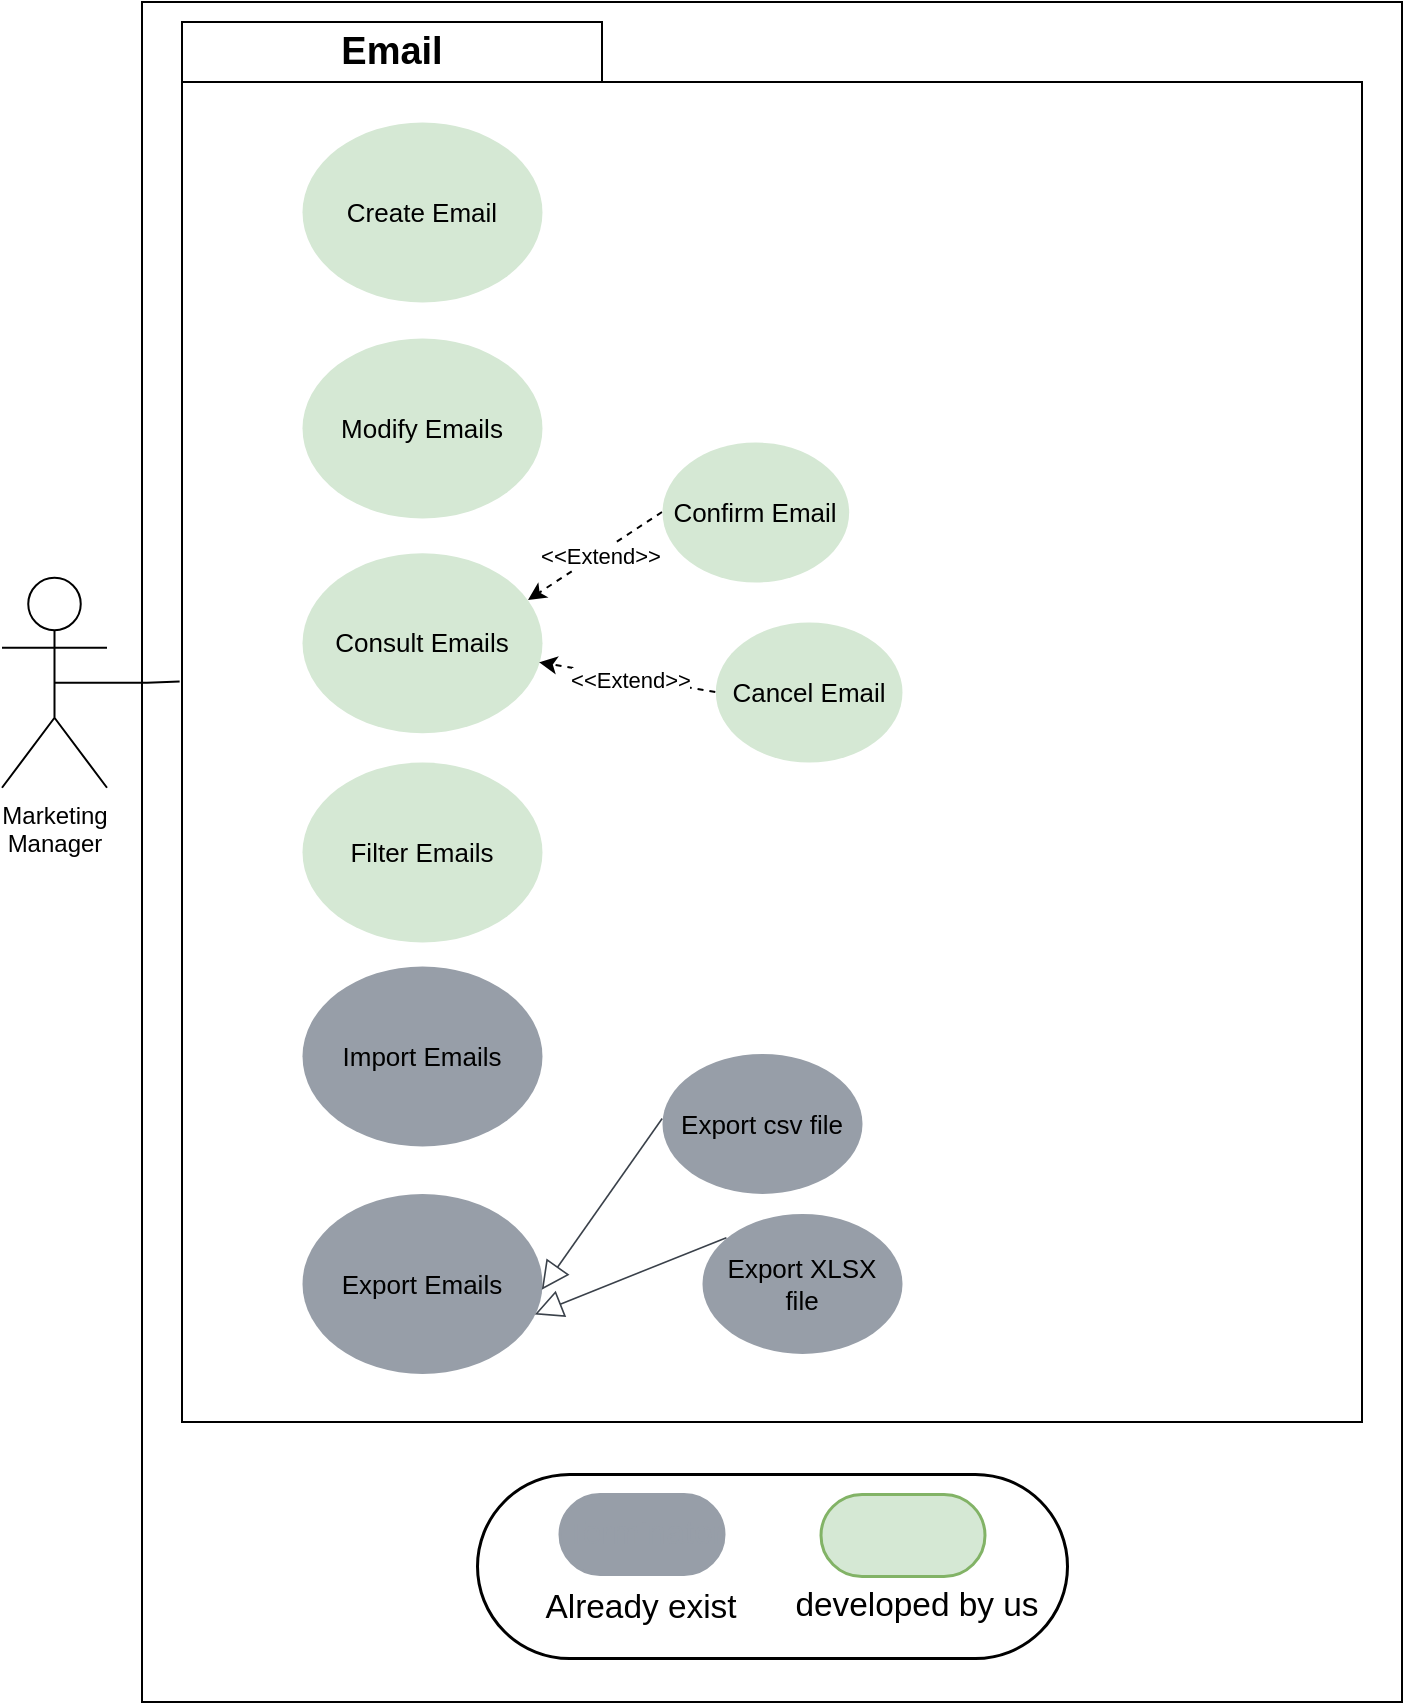 <mxfile version="27.2.0">
  <diagram name="Page-1" id="5Rc6Ezho4QFnXNCgOh6-">
    <mxGraphModel dx="3804" dy="1506" grid="1" gridSize="10" guides="1" tooltips="1" connect="1" arrows="1" fold="1" page="1" pageScale="1" pageWidth="827" pageHeight="1169" math="0" shadow="0">
      <root>
        <mxCell id="0" />
        <mxCell id="1" parent="0" />
        <mxCell id="T7Y7Nt0oXqHKT2gE6_8J-78" value="" style="rounded=0;whiteSpace=wrap;html=1;" parent="1" vertex="1">
          <mxGeometry x="-410" y="150" width="630" height="850" as="geometry" />
        </mxCell>
        <mxCell id="T7Y7Nt0oXqHKT2gE6_8J-1" value="Email" style="shape=folder;fontStyle=1;tabWidth=210;tabHeight=30;tabPosition=left;html=1;boundedLbl=1;labelInHeader=1;container=0;collapsible=0;whiteSpace=wrap;fontSize=19;" parent="1" vertex="1">
          <mxGeometry x="-390" y="160" width="590" height="700" as="geometry" />
        </mxCell>
        <mxCell id="T7Y7Nt0oXqHKT2gE6_8J-2" value="Marketing&lt;br&gt;Manager" style="shape=umlActor;verticalLabelPosition=bottom;verticalAlign=top;html=1;outlineConnect=0;" parent="1" vertex="1">
          <mxGeometry x="-480" y="437.88" width="52.5" height="105" as="geometry" />
        </mxCell>
        <mxCell id="T7Y7Nt0oXqHKT2gE6_8J-5" value="Export csv file" style="html=1;overflow=block;blockSpacing=1;whiteSpace=wrap;ellipse;fontSize=13;spacing=3.8;strokeOpacity=0;fillOpacity=100;rounded=1;absoluteArcSize=1;arcSize=9;fillColor=#979ea8;strokeWidth=1.5;lucidId=2WIeNPYyiRF.;" parent="1" vertex="1">
          <mxGeometry x="-150.0" y="675.712" width="100" height="70" as="geometry" />
        </mxCell>
        <mxCell id="T7Y7Nt0oXqHKT2gE6_8J-6" value="Export XLSX file" style="html=1;overflow=block;blockSpacing=1;whiteSpace=wrap;ellipse;fontSize=13;spacing=3.8;strokeOpacity=0;fillOpacity=100;rounded=1;absoluteArcSize=1;arcSize=9;fillColor=#979ea8;strokeWidth=1.5;lucidId=oXIemN2lJ.WZ;" parent="1" vertex="1">
          <mxGeometry x="-130" y="755.712" width="100" height="70" as="geometry" />
        </mxCell>
        <mxCell id="T7Y7Nt0oXqHKT2gE6_8J-23" value="Import Emails" style="html=1;overflow=block;blockSpacing=1;whiteSpace=wrap;ellipse;fontSize=13;spacing=3.8;strokeOpacity=0;fillOpacity=100;rounded=1;absoluteArcSize=1;arcSize=9;fillColor=#979ea8;strokeWidth=1.5;lucidId=~yIeRCyaMfPm;" parent="1" vertex="1">
          <mxGeometry x="-330" y="631.996" width="120" height="90" as="geometry" />
        </mxCell>
        <mxCell id="T7Y7Nt0oXqHKT2gE6_8J-24" value="Modify Emails" style="html=1;overflow=block;blockSpacing=1;whiteSpace=wrap;ellipse;fontSize=13;spacing=3.8;strokeOpacity=0;fillOpacity=100;rounded=1;absoluteArcSize=1;arcSize=9;fillColor=#d5e8d4;strokeWidth=1.5;lucidId=1yIeQ48BPR4-;strokeColor=#82b366;" parent="1" vertex="1">
          <mxGeometry x="-330" y="318.002" width="120" height="90" as="geometry" />
        </mxCell>
        <mxCell id="T7Y7Nt0oXqHKT2gE6_8J-25" value="Create Email" style="html=1;overflow=block;blockSpacing=1;whiteSpace=wrap;ellipse;fontSize=13;spacing=3.8;strokeOpacity=0;fillOpacity=100;rounded=1;absoluteArcSize=1;arcSize=9;fillColor=#d5e8d4;strokeWidth=1.5;lucidId=~xIeha3OeAVz;strokeColor=#82b366;" parent="1" vertex="1">
          <mxGeometry x="-330" y="209.999" width="120" height="90" as="geometry" />
        </mxCell>
        <mxCell id="T7Y7Nt0oXqHKT2gE6_8J-26" value="Export Emails" style="html=1;overflow=block;blockSpacing=1;whiteSpace=wrap;ellipse;fontSize=13;spacing=3.8;strokeOpacity=0;fillOpacity=100;rounded=1;absoluteArcSize=1;arcSize=9;fillColor=#979ea8;strokeWidth=1.5;lucidId=1VIeGqV82j3G;" parent="1" vertex="1">
          <mxGeometry x="-330" y="745.713" width="120" height="90" as="geometry" />
        </mxCell>
        <mxCell id="T7Y7Nt0oXqHKT2gE6_8J-27" value="" style="html=1;jettySize=18;whiteSpace=wrap;fontSize=13;strokeColor=#3a414a;strokeOpacity=100;strokeWidth=0.8;rounded=0;startArrow=none;endArrow=block;endFill=0;endSize=12;exitX=0.122;exitY=0.173;exitPerimeter=0;entryX=0.97;entryY=0.672;entryPerimeter=0;lucidId=KYIeURdQv7Vc;" parent="1" source="T7Y7Nt0oXqHKT2gE6_8J-6" target="T7Y7Nt0oXqHKT2gE6_8J-26" edge="1">
          <mxGeometry width="100" height="100" relative="1" as="geometry">
            <Array as="points" />
          </mxGeometry>
        </mxCell>
        <mxCell id="T7Y7Nt0oXqHKT2gE6_8J-28" value="" style="html=1;jettySize=18;whiteSpace=wrap;fontSize=13;strokeColor=#3a414a;strokeOpacity=100;strokeWidth=0.8;rounded=0;startArrow=none;endArrow=block;endFill=0;endSize=12;exitX=0.001;exitY=0.465;exitPerimeter=0;entryX=0.999;entryY=0.535;entryPerimeter=0;lucidId=GYIe1NvaI2Ca;" parent="1" source="T7Y7Nt0oXqHKT2gE6_8J-5" target="T7Y7Nt0oXqHKT2gE6_8J-26" edge="1">
          <mxGeometry width="100" height="100" relative="1" as="geometry">
            <Array as="points" />
          </mxGeometry>
        </mxCell>
        <mxCell id="T7Y7Nt0oXqHKT2gE6_8J-29" value="Consult Emails" style="html=1;overflow=block;blockSpacing=1;whiteSpace=wrap;ellipse;fontSize=13;spacing=3.8;strokeOpacity=0;fillOpacity=100;rounded=1;absoluteArcSize=1;arcSize=9;fillColor=#d5e8d4;strokeWidth=1.5;lucidId=1yIeQ48BPR4-;strokeColor=#82b366;" parent="1" vertex="1">
          <mxGeometry x="-330" y="425.353" width="120" height="90" as="geometry" />
        </mxCell>
        <mxCell id="T7Y7Nt0oXqHKT2gE6_8J-30" style="edgeStyle=orthogonalEdgeStyle;rounded=0;orthogonalLoop=1;jettySize=auto;html=1;exitX=0.5;exitY=0.5;exitDx=0;exitDy=0;exitPerimeter=0;entryX=-0.002;entryY=0.471;entryDx=0;entryDy=0;entryPerimeter=0;endArrow=none;startFill=0;" parent="1" source="T7Y7Nt0oXqHKT2gE6_8J-2" target="T7Y7Nt0oXqHKT2gE6_8J-1" edge="1">
          <mxGeometry relative="1" as="geometry" />
        </mxCell>
        <mxCell id="T7Y7Nt0oXqHKT2gE6_8J-67" value="Filter Emails" style="html=1;overflow=block;blockSpacing=1;whiteSpace=wrap;ellipse;fontSize=13;spacing=3.8;strokeOpacity=0;fillOpacity=100;rounded=1;absoluteArcSize=1;arcSize=9;fillColor=#d5e8d4;strokeWidth=1.5;lucidId=1yIeQ48BPR4-;strokeColor=#82b366;" parent="1" vertex="1">
          <mxGeometry x="-330" y="530.003" width="120" height="90" as="geometry" />
        </mxCell>
        <mxCell id="T7Y7Nt0oXqHKT2gE6_8J-68" style="rounded=0;orthogonalLoop=1;jettySize=auto;html=1;exitX=0;exitY=0.5;exitDx=0;exitDy=0;dashed=1;" parent="1" source="T7Y7Nt0oXqHKT2gE6_8J-70" edge="1">
          <mxGeometry relative="1" as="geometry">
            <mxPoint x="-217" y="449" as="targetPoint" />
          </mxGeometry>
        </mxCell>
        <mxCell id="T7Y7Nt0oXqHKT2gE6_8J-69" value="&amp;lt;&amp;lt;Extend&amp;gt;&amp;gt;" style="edgeLabel;html=1;align=center;verticalAlign=middle;resizable=0;points=[];" parent="T7Y7Nt0oXqHKT2gE6_8J-68" vertex="1" connectable="0">
          <mxGeometry x="-0.036" y="1" relative="1" as="geometry">
            <mxPoint as="offset" />
          </mxGeometry>
        </mxCell>
        <mxCell id="T7Y7Nt0oXqHKT2gE6_8J-70" value="Confirm Email" style="html=1;overflow=block;blockSpacing=1;whiteSpace=wrap;ellipse;fontSize=13;spacing=3.8;strokeOpacity=0;fillOpacity=100;rounded=1;absoluteArcSize=1;arcSize=9;fillColor=#d5e8d4;strokeWidth=1.5;lucidId=1yIeQ48BPR4-;strokeColor=#82b366;" parent="1" vertex="1">
          <mxGeometry x="-150" y="370.003" width="93.34" height="70" as="geometry" />
        </mxCell>
        <mxCell id="T7Y7Nt0oXqHKT2gE6_8J-75" style="rounded=0;orthogonalLoop=1;jettySize=auto;html=1;exitX=0;exitY=0.5;exitDx=0;exitDy=0;dashed=1;" parent="1" source="T7Y7Nt0oXqHKT2gE6_8J-77" target="T7Y7Nt0oXqHKT2gE6_8J-29" edge="1">
          <mxGeometry relative="1" as="geometry">
            <mxPoint x="-230.34" y="539.87" as="targetPoint" />
          </mxGeometry>
        </mxCell>
        <mxCell id="T7Y7Nt0oXqHKT2gE6_8J-76" value="&amp;lt;&amp;lt;Extend&amp;gt;&amp;gt;" style="edgeLabel;html=1;align=center;verticalAlign=middle;resizable=0;points=[];" parent="T7Y7Nt0oXqHKT2gE6_8J-75" vertex="1" connectable="0">
          <mxGeometry x="-0.036" y="1" relative="1" as="geometry">
            <mxPoint as="offset" />
          </mxGeometry>
        </mxCell>
        <mxCell id="T7Y7Nt0oXqHKT2gE6_8J-77" value="Cancel Email" style="html=1;overflow=block;blockSpacing=1;whiteSpace=wrap;ellipse;fontSize=13;spacing=3.8;strokeOpacity=0;fillOpacity=100;rounded=1;absoluteArcSize=1;arcSize=9;fillColor=#d5e8d4;strokeWidth=1.5;lucidId=1yIeQ48BPR4-;strokeColor=#82b366;" parent="1" vertex="1">
          <mxGeometry x="-123.34" y="460.003" width="93.34" height="70" as="geometry" />
        </mxCell>
        <mxCell id="T7Y7Nt0oXqHKT2gE6_8J-79" value="" style="group" parent="1" vertex="1" connectable="0">
          <mxGeometry x="-242.5" y="886" width="295" height="92" as="geometry" />
        </mxCell>
        <mxCell id="T7Y7Nt0oXqHKT2gE6_8J-80" value="" style="html=1;overflow=block;blockSpacing=1;whiteSpace=wrap;fontSize=16.7;fontColor=default;spacing=3.8;strokeOpacity=100;fillOpacity=100;rounded=1;absoluteArcSize=1;arcSize=162;fillColor=#ffffff;strokeWidth=1.5;lucidId=qHtdmG4HjMHo;container=0;collapsible=0;" parent="T7Y7Nt0oXqHKT2gE6_8J-79" vertex="1">
          <mxGeometry width="295" height="92" as="geometry" />
        </mxCell>
        <mxCell id="T7Y7Nt0oXqHKT2gE6_8J-81" value="Terminator" style="html=1;overflow=block;blockSpacing=1;whiteSpace=wrap;fontSize=16.7;fontColor=#979ea8;spacing=3.8;strokeColor=#979ea8;strokeOpacity=100;fillOpacity=100;rounded=1;absoluteArcSize=1;arcSize=75;fillColor=#979ea8;strokeWidth=1.5;lucidId=IHtdpJWPwF3h;" parent="T7Y7Nt0oXqHKT2gE6_8J-79" vertex="1">
          <mxGeometry x="41.25" y="10" width="82" height="40" as="geometry" />
        </mxCell>
        <mxCell id="T7Y7Nt0oXqHKT2gE6_8J-82" value="" style="html=1;overflow=block;blockSpacing=1;whiteSpace=wrap;fontSize=16.7;spacing=3.8;strokeColor=#82b366;strokeOpacity=100;fillOpacity=100;rounded=1;absoluteArcSize=1;arcSize=82;fillColor=#d5e8d4;strokeWidth=1.5;lucidId=SHtdkWkZQMI-;" parent="T7Y7Nt0oXqHKT2gE6_8J-79" vertex="1">
          <mxGeometry x="171.75" y="10" width="82" height="41" as="geometry" />
        </mxCell>
        <mxCell id="T7Y7Nt0oXqHKT2gE6_8J-83" value="Already exist" style="html=1;overflow=block;blockSpacing=1;whiteSpace=wrap;fontSize=16.7;spacing=0;strokeOpacity=100;rounded=1;absoluteArcSize=1;arcSize=9;fillColor=none;strokeWidth=NaN;strokeColor=none;lucidId=mItdmbgDk1Mh;" parent="T7Y7Nt0oXqHKT2gE6_8J-79" vertex="1">
          <mxGeometry x="20" y="51" width="123" height="31" as="geometry" />
        </mxCell>
        <mxCell id="T7Y7Nt0oXqHKT2gE6_8J-84" value="developed by us" style="html=1;overflow=block;blockSpacing=1;whiteSpace=wrap;fontSize=16.7;spacing=0;strokeOpacity=100;rounded=1;absoluteArcSize=1;arcSize=9;fillColor=none;strokeWidth=NaN;strokeColor=none;lucidId=SItdEPhbv4RO;" parent="T7Y7Nt0oXqHKT2gE6_8J-79" vertex="1">
          <mxGeometry x="158.5" y="50" width="123" height="31" as="geometry" />
        </mxCell>
      </root>
    </mxGraphModel>
  </diagram>
</mxfile>

